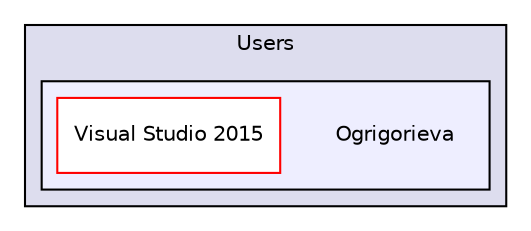 digraph "C:/Users/Ogrigorieva" {
  compound=true
  node [ fontsize="10", fontname="Helvetica"];
  edge [ labelfontsize="10", labelfontname="Helvetica"];
  subgraph clusterdir_d522931ffa1371640980b621734a4381 {
    graph [ bgcolor="#ddddee", pencolor="black", label="Users" fontname="Helvetica", fontsize="10", URL="dir_d522931ffa1371640980b621734a4381.html"]
  subgraph clusterdir_e98a83fb693a7f8591a83f9676998448 {
    graph [ bgcolor="#eeeeff", pencolor="black", label="" URL="dir_e98a83fb693a7f8591a83f9676998448.html"];
    dir_e98a83fb693a7f8591a83f9676998448 [shape=plaintext label="Ogrigorieva"];
    dir_bd95a6a63f23cf84db7333a72e22ed63 [shape=box label="Visual Studio 2015" color="red" fillcolor="white" style="filled" URL="dir_bd95a6a63f23cf84db7333a72e22ed63.html"];
  }
  }
}
